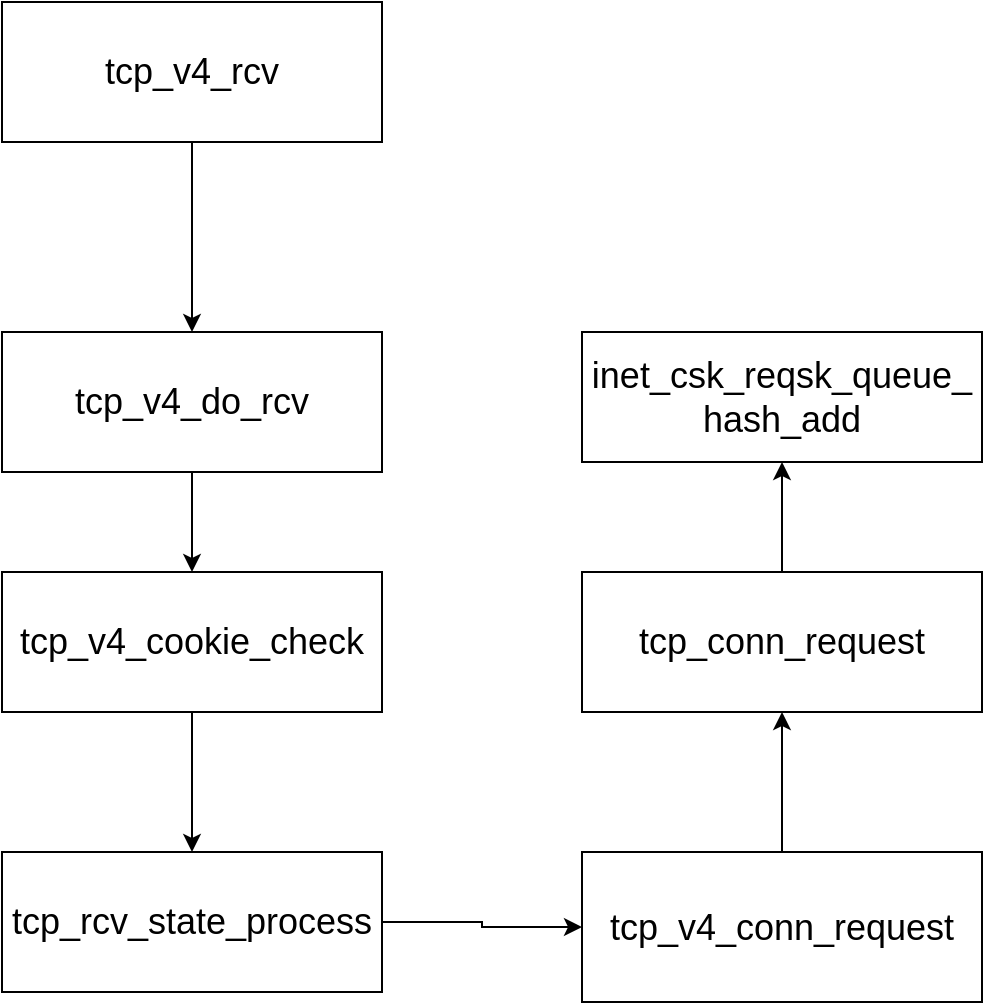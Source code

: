 <mxfile version="14.6.13" type="github">
  <diagram id="DgXNi0jxYsMffFzeO4gT" name="Page-1">
    <mxGraphModel dx="1422" dy="794" grid="1" gridSize="10" guides="1" tooltips="1" connect="1" arrows="1" fold="1" page="1" pageScale="1" pageWidth="827" pageHeight="1169" math="0" shadow="0">
      <root>
        <mxCell id="0" />
        <mxCell id="1" parent="0" />
        <mxCell id="wGQewzA4ekZam7AOVhxL-3" value="" style="edgeStyle=orthogonalEdgeStyle;rounded=0;orthogonalLoop=1;jettySize=auto;html=1;" edge="1" parent="1" source="wGQewzA4ekZam7AOVhxL-1" target="wGQewzA4ekZam7AOVhxL-2">
          <mxGeometry relative="1" as="geometry" />
        </mxCell>
        <mxCell id="wGQewzA4ekZam7AOVhxL-1" value="&lt;font style=&quot;font-size: 18px&quot;&gt;tcp_v4_rcv&lt;/font&gt;" style="rounded=0;whiteSpace=wrap;html=1;" vertex="1" parent="1">
          <mxGeometry x="100" y="90" width="190" height="70" as="geometry" />
        </mxCell>
        <mxCell id="wGQewzA4ekZam7AOVhxL-5" value="" style="edgeStyle=orthogonalEdgeStyle;rounded=0;orthogonalLoop=1;jettySize=auto;html=1;" edge="1" parent="1" source="wGQewzA4ekZam7AOVhxL-2" target="wGQewzA4ekZam7AOVhxL-4">
          <mxGeometry relative="1" as="geometry" />
        </mxCell>
        <mxCell id="wGQewzA4ekZam7AOVhxL-2" value="&lt;font style=&quot;font-size: 18px&quot;&gt;tcp_v4_do_rcv&lt;/font&gt;" style="rounded=0;whiteSpace=wrap;html=1;" vertex="1" parent="1">
          <mxGeometry x="100" y="255" width="190" height="70" as="geometry" />
        </mxCell>
        <mxCell id="wGQewzA4ekZam7AOVhxL-7" value="" style="edgeStyle=orthogonalEdgeStyle;rounded=0;orthogonalLoop=1;jettySize=auto;html=1;" edge="1" parent="1" source="wGQewzA4ekZam7AOVhxL-4" target="wGQewzA4ekZam7AOVhxL-6">
          <mxGeometry relative="1" as="geometry" />
        </mxCell>
        <mxCell id="wGQewzA4ekZam7AOVhxL-4" value="&lt;font style=&quot;font-size: 18px&quot;&gt;tcp_v4_cookie_check&lt;/font&gt;" style="rounded=0;whiteSpace=wrap;html=1;" vertex="1" parent="1">
          <mxGeometry x="100" y="375" width="190" height="70" as="geometry" />
        </mxCell>
        <mxCell id="wGQewzA4ekZam7AOVhxL-9" value="" style="edgeStyle=orthogonalEdgeStyle;rounded=0;orthogonalLoop=1;jettySize=auto;html=1;" edge="1" parent="1" source="wGQewzA4ekZam7AOVhxL-6" target="wGQewzA4ekZam7AOVhxL-8">
          <mxGeometry relative="1" as="geometry" />
        </mxCell>
        <mxCell id="wGQewzA4ekZam7AOVhxL-6" value="&lt;font style=&quot;font-size: 18px&quot;&gt;tcp_rcv_state_process&lt;/font&gt;" style="rounded=0;whiteSpace=wrap;html=1;" vertex="1" parent="1">
          <mxGeometry x="100" y="515" width="190" height="70" as="geometry" />
        </mxCell>
        <mxCell id="wGQewzA4ekZam7AOVhxL-11" value="" style="edgeStyle=orthogonalEdgeStyle;rounded=0;orthogonalLoop=1;jettySize=auto;html=1;" edge="1" parent="1" source="wGQewzA4ekZam7AOVhxL-8" target="wGQewzA4ekZam7AOVhxL-10">
          <mxGeometry relative="1" as="geometry" />
        </mxCell>
        <mxCell id="wGQewzA4ekZam7AOVhxL-8" value="&lt;font style=&quot;font-size: 18px&quot;&gt;tcp_v4_conn_request&lt;/font&gt;" style="rounded=0;whiteSpace=wrap;html=1;" vertex="1" parent="1">
          <mxGeometry x="390" y="515" width="200" height="75" as="geometry" />
        </mxCell>
        <mxCell id="wGQewzA4ekZam7AOVhxL-14" value="" style="edgeStyle=orthogonalEdgeStyle;rounded=0;orthogonalLoop=1;jettySize=auto;html=1;" edge="1" parent="1" source="wGQewzA4ekZam7AOVhxL-10" target="wGQewzA4ekZam7AOVhxL-12">
          <mxGeometry relative="1" as="geometry" />
        </mxCell>
        <mxCell id="wGQewzA4ekZam7AOVhxL-10" value="&lt;font style=&quot;font-size: 18px&quot;&gt;tcp_conn_request&lt;/font&gt;" style="rounded=0;whiteSpace=wrap;html=1;" vertex="1" parent="1">
          <mxGeometry x="390" y="375" width="200" height="70" as="geometry" />
        </mxCell>
        <mxCell id="wGQewzA4ekZam7AOVhxL-12" value="&lt;font style=&quot;font-size: 18px&quot;&gt;inet_csk_reqsk_queue_&lt;br&gt;hash_add&lt;/font&gt;" style="rounded=0;whiteSpace=wrap;html=1;" vertex="1" parent="1">
          <mxGeometry x="390" y="255" width="200" height="65" as="geometry" />
        </mxCell>
      </root>
    </mxGraphModel>
  </diagram>
</mxfile>
